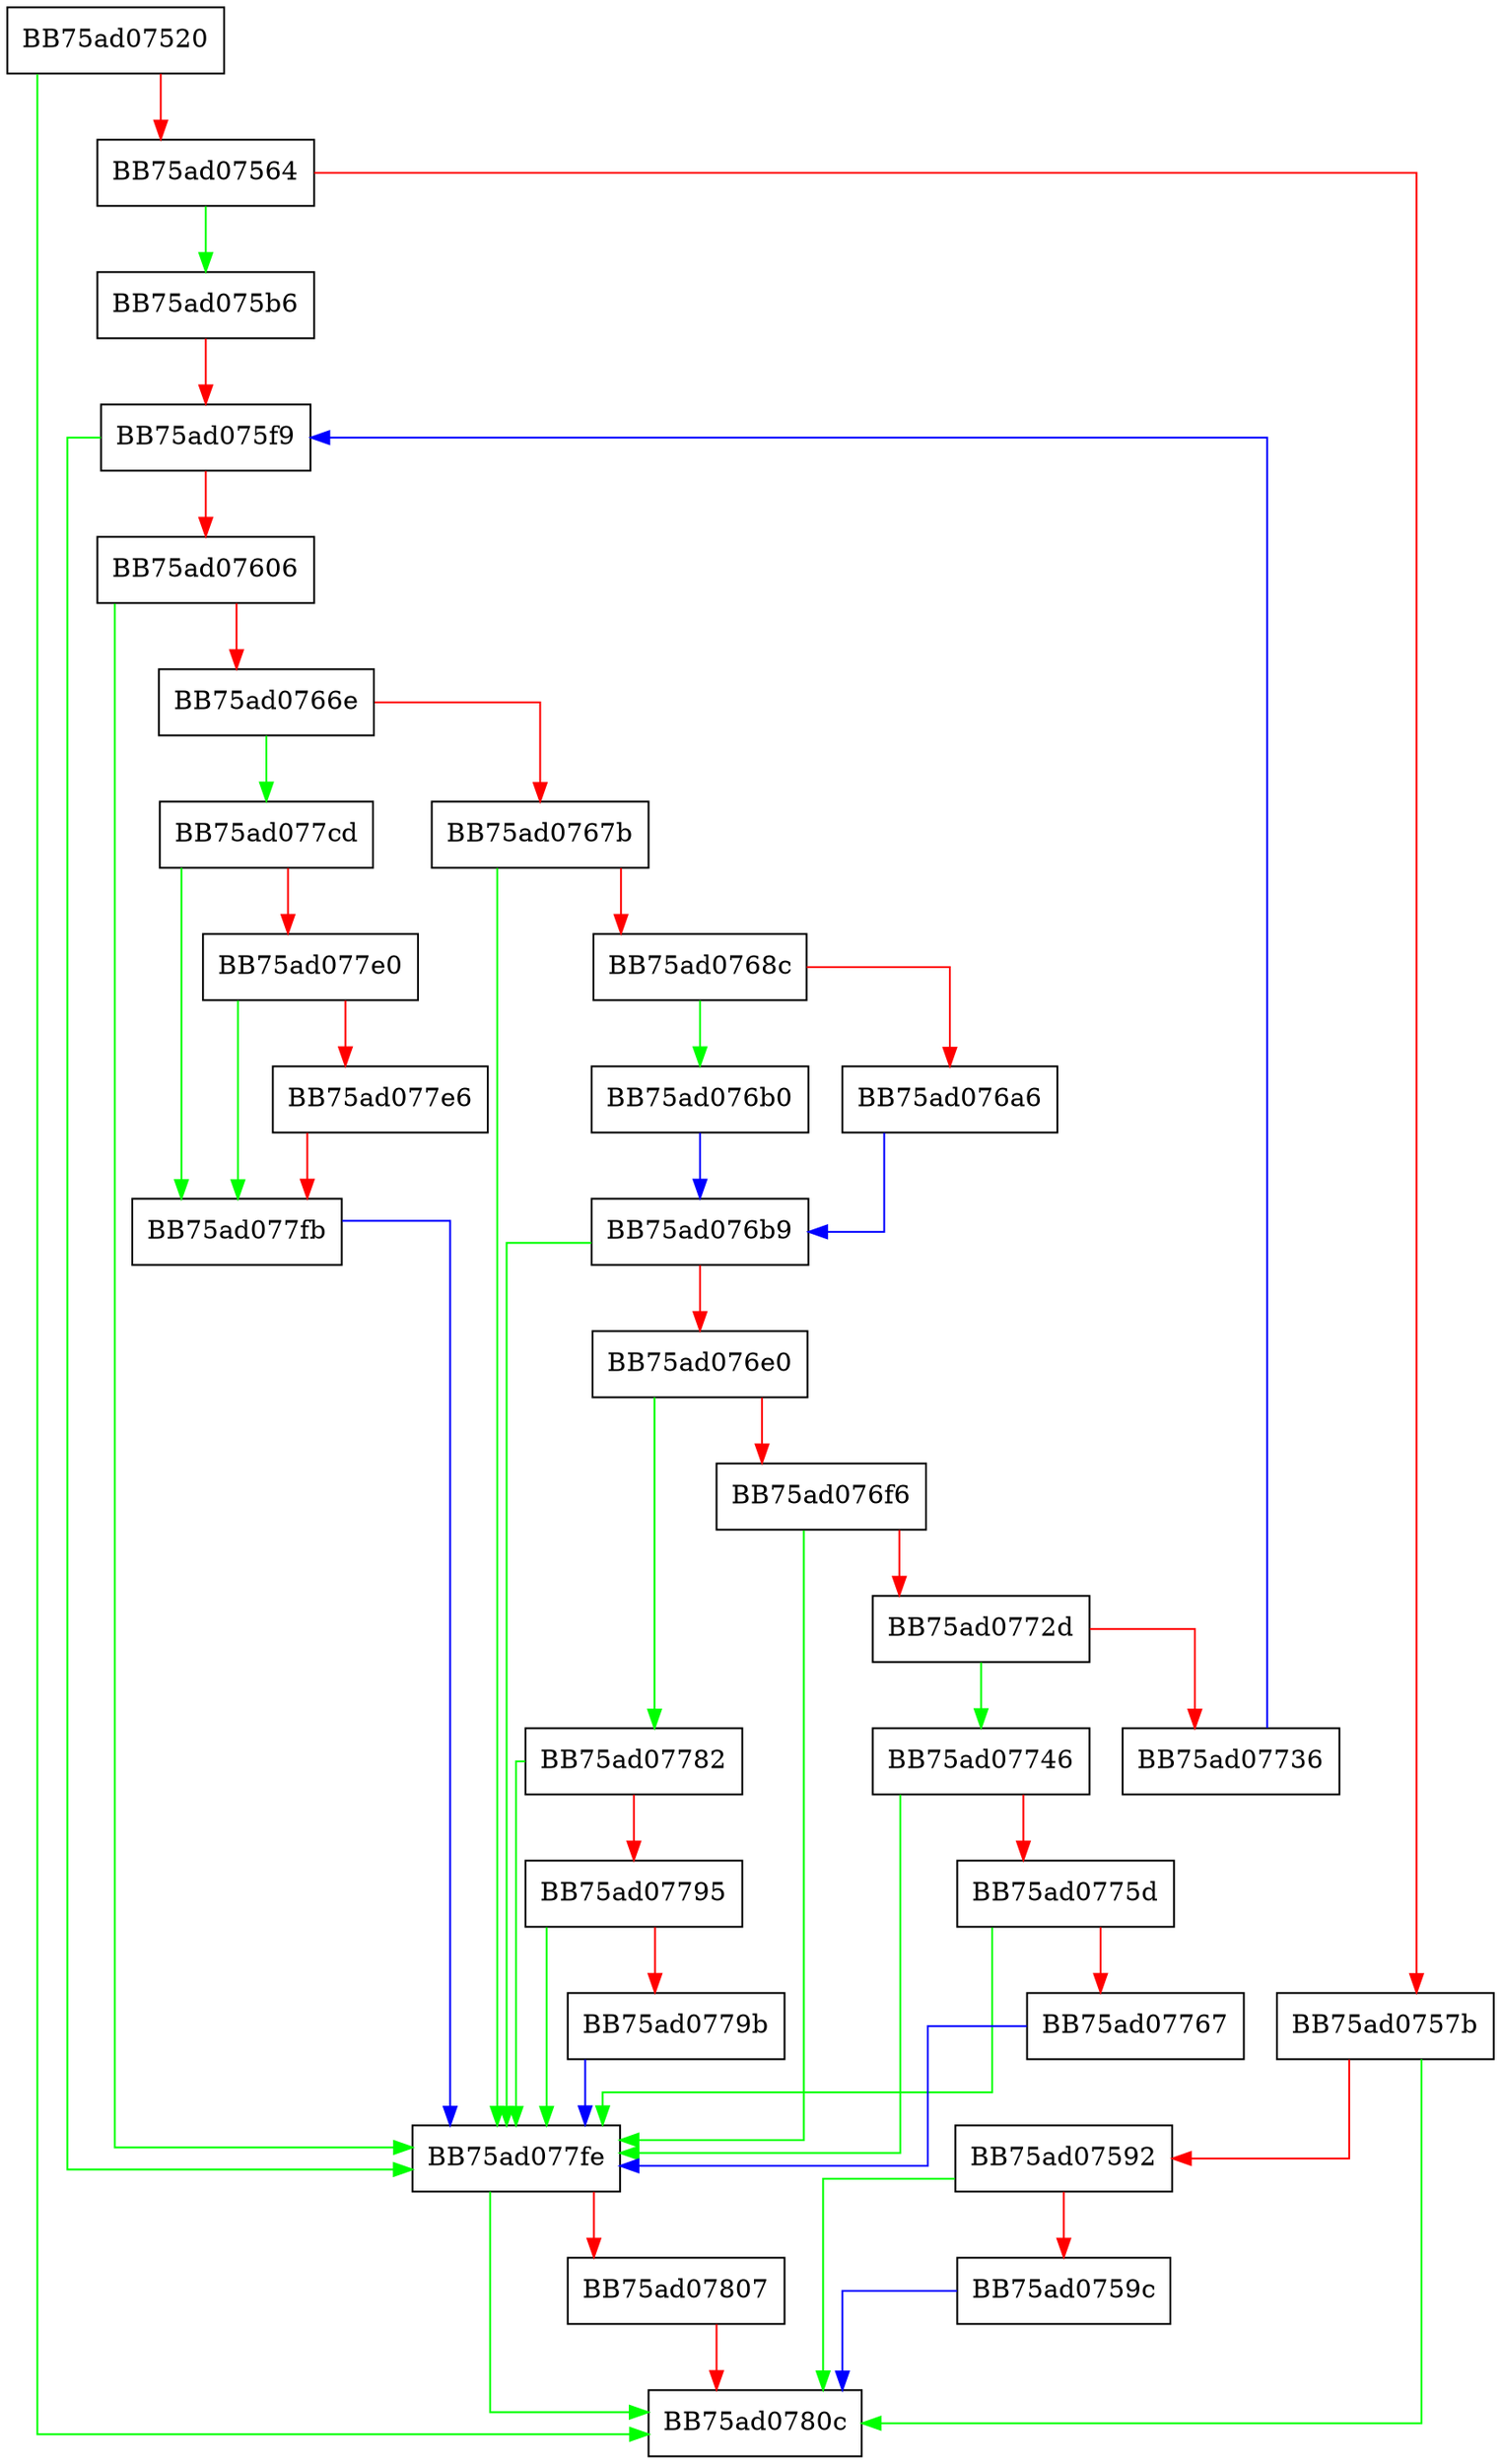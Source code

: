 digraph UncompressImage {
  node [shape="box"];
  graph [splines=ortho];
  BB75ad07520 -> BB75ad0780c [color="green"];
  BB75ad07520 -> BB75ad07564 [color="red"];
  BB75ad07564 -> BB75ad075b6 [color="green"];
  BB75ad07564 -> BB75ad0757b [color="red"];
  BB75ad0757b -> BB75ad0780c [color="green"];
  BB75ad0757b -> BB75ad07592 [color="red"];
  BB75ad07592 -> BB75ad0780c [color="green"];
  BB75ad07592 -> BB75ad0759c [color="red"];
  BB75ad0759c -> BB75ad0780c [color="blue"];
  BB75ad075b6 -> BB75ad075f9 [color="red"];
  BB75ad075f9 -> BB75ad077fe [color="green"];
  BB75ad075f9 -> BB75ad07606 [color="red"];
  BB75ad07606 -> BB75ad077fe [color="green"];
  BB75ad07606 -> BB75ad0766e [color="red"];
  BB75ad0766e -> BB75ad077cd [color="green"];
  BB75ad0766e -> BB75ad0767b [color="red"];
  BB75ad0767b -> BB75ad077fe [color="green"];
  BB75ad0767b -> BB75ad0768c [color="red"];
  BB75ad0768c -> BB75ad076b0 [color="green"];
  BB75ad0768c -> BB75ad076a6 [color="red"];
  BB75ad076a6 -> BB75ad076b9 [color="blue"];
  BB75ad076b0 -> BB75ad076b9 [color="blue"];
  BB75ad076b9 -> BB75ad077fe [color="green"];
  BB75ad076b9 -> BB75ad076e0 [color="red"];
  BB75ad076e0 -> BB75ad07782 [color="green"];
  BB75ad076e0 -> BB75ad076f6 [color="red"];
  BB75ad076f6 -> BB75ad077fe [color="green"];
  BB75ad076f6 -> BB75ad0772d [color="red"];
  BB75ad0772d -> BB75ad07746 [color="green"];
  BB75ad0772d -> BB75ad07736 [color="red"];
  BB75ad07736 -> BB75ad075f9 [color="blue"];
  BB75ad07746 -> BB75ad077fe [color="green"];
  BB75ad07746 -> BB75ad0775d [color="red"];
  BB75ad0775d -> BB75ad077fe [color="green"];
  BB75ad0775d -> BB75ad07767 [color="red"];
  BB75ad07767 -> BB75ad077fe [color="blue"];
  BB75ad07782 -> BB75ad077fe [color="green"];
  BB75ad07782 -> BB75ad07795 [color="red"];
  BB75ad07795 -> BB75ad077fe [color="green"];
  BB75ad07795 -> BB75ad0779b [color="red"];
  BB75ad0779b -> BB75ad077fe [color="blue"];
  BB75ad077cd -> BB75ad077fb [color="green"];
  BB75ad077cd -> BB75ad077e0 [color="red"];
  BB75ad077e0 -> BB75ad077fb [color="green"];
  BB75ad077e0 -> BB75ad077e6 [color="red"];
  BB75ad077e6 -> BB75ad077fb [color="red"];
  BB75ad077fb -> BB75ad077fe [color="blue"];
  BB75ad077fe -> BB75ad0780c [color="green"];
  BB75ad077fe -> BB75ad07807 [color="red"];
  BB75ad07807 -> BB75ad0780c [color="red"];
}